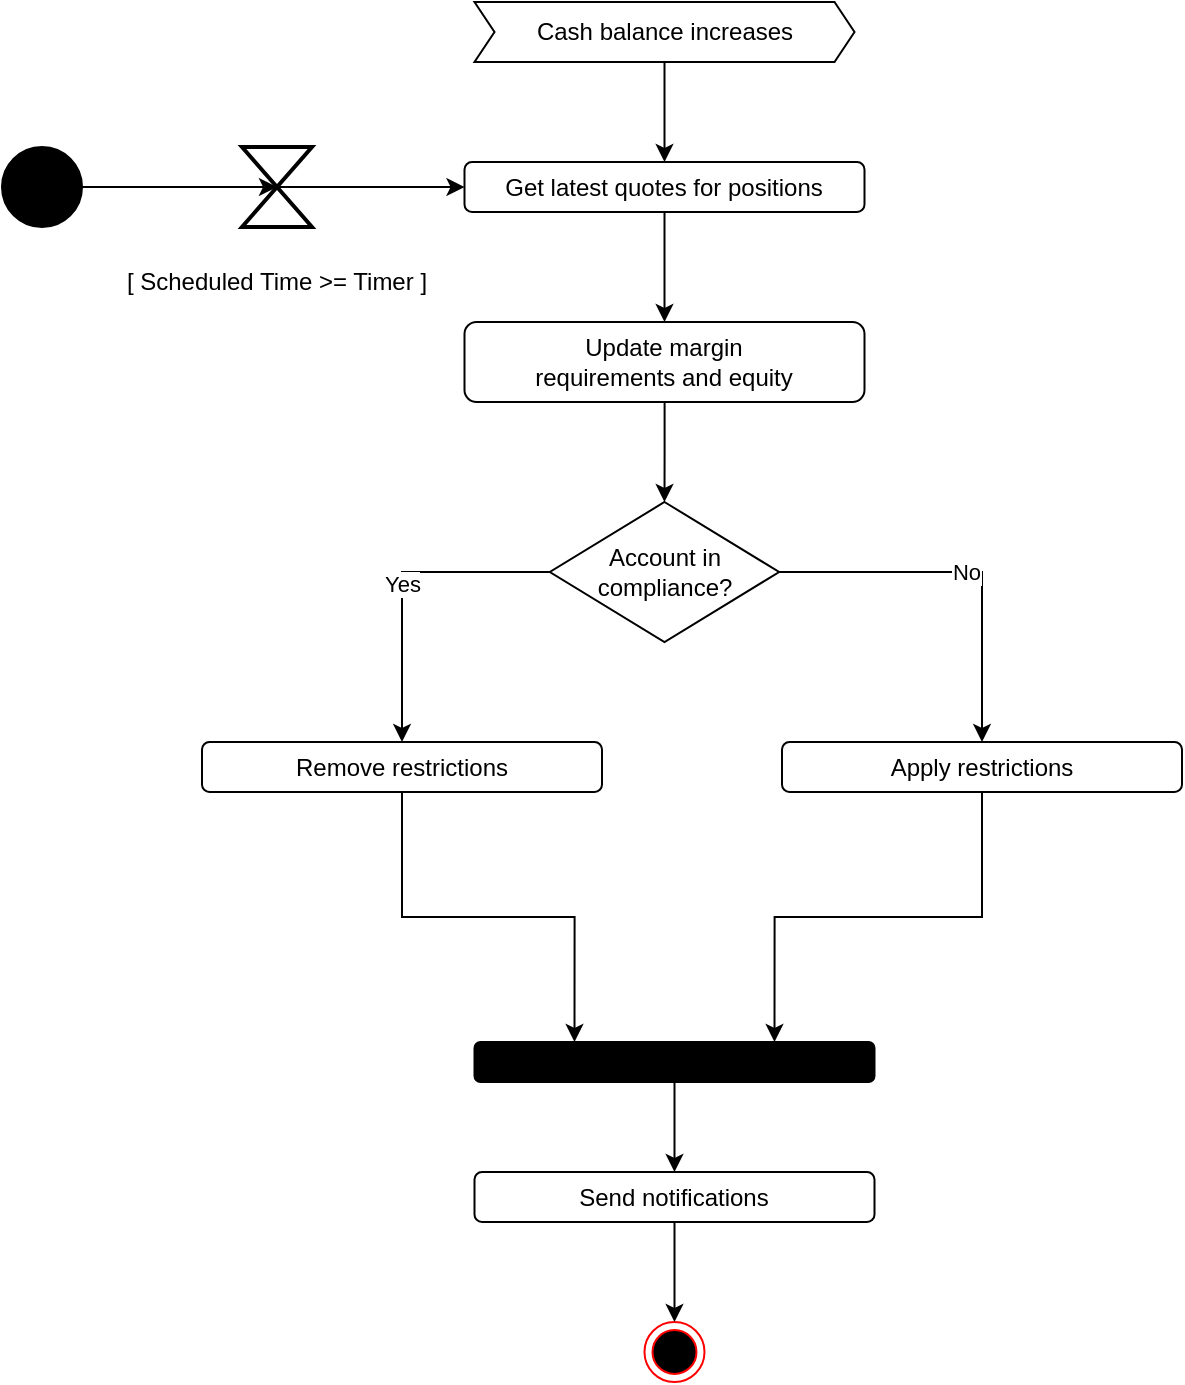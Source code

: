 <mxfile version="13.9.9" type="github">
  <diagram id="h0yh4uh9Ou2qqzZrw4VW" name="Page-1">
    <mxGraphModel dx="1038" dy="491" grid="1" gridSize="10" guides="1" tooltips="1" connect="1" arrows="1" fold="1" page="1" pageScale="1" pageWidth="850" pageHeight="1100" math="0" shadow="0">
      <root>
        <mxCell id="0" />
        <mxCell id="1" parent="0" />
        <mxCell id="OsMlclKe9sGLii8gvVtk-3" value="Yes" style="edgeStyle=orthogonalEdgeStyle;rounded=0;orthogonalLoop=1;jettySize=auto;html=1;entryX=0.5;entryY=0;entryDx=0;entryDy=0;" parent="1" edge="1">
          <mxGeometry relative="1" as="geometry">
            <mxPoint x="665" y="450" as="targetPoint" />
          </mxGeometry>
        </mxCell>
        <mxCell id="U1gIK-Ml1kVYt0ZC6_mx-13" style="edgeStyle=orthogonalEdgeStyle;rounded=0;orthogonalLoop=1;jettySize=auto;html=1;entryX=0.5;entryY=0;entryDx=0;entryDy=0;exitX=0.5;exitY=1;exitDx=0;exitDy=0;" parent="1" edge="1">
          <mxGeometry relative="1" as="geometry">
            <Array as="points" />
            <mxPoint x="220" y="420" as="sourcePoint" />
          </mxGeometry>
        </mxCell>
        <mxCell id="CvozXVyJyX2lD8ZnYhm1-27" value="" style="ellipse;html=1;shape=endState;fillColor=#000000;strokeColor=#ff0000;" parent="1" vertex="1">
          <mxGeometry x="411.25" y="690" width="30" height="30" as="geometry" />
        </mxCell>
        <mxCell id="VSlNwRkXBHqi9DPdbiYh-8" value="Yes" style="edgeStyle=orthogonalEdgeStyle;rounded=0;orthogonalLoop=1;jettySize=auto;html=1;exitX=0;exitY=0.5;exitDx=0;exitDy=0;" parent="1" source="CvozXVyJyX2lD8ZnYhm1-31" target="NJLehydsSoXbE_FqP2UY-3" edge="1">
          <mxGeometry relative="1" as="geometry" />
        </mxCell>
        <mxCell id="VSlNwRkXBHqi9DPdbiYh-9" value="No" style="edgeStyle=orthogonalEdgeStyle;rounded=0;orthogonalLoop=1;jettySize=auto;html=1;entryX=0.5;entryY=0;entryDx=0;entryDy=0;" parent="1" source="CvozXVyJyX2lD8ZnYhm1-31" target="CvozXVyJyX2lD8ZnYhm1-34" edge="1">
          <mxGeometry relative="1" as="geometry" />
        </mxCell>
        <mxCell id="CvozXVyJyX2lD8ZnYhm1-31" value="Account in compliance?" style="rhombus;whiteSpace=wrap;html=1;" parent="1" vertex="1">
          <mxGeometry x="363.93" y="280" width="114.63" height="70" as="geometry" />
        </mxCell>
        <mxCell id="CvozXVyJyX2lD8ZnYhm1-36" style="edgeStyle=orthogonalEdgeStyle;rounded=0;orthogonalLoop=1;jettySize=auto;html=1;entryX=0.5;entryY=0;entryDx=0;entryDy=0;exitX=0.5;exitY=1;exitDx=0;exitDy=0;" parent="1" source="VSlNwRkXBHqi9DPdbiYh-6" target="CvozXVyJyX2lD8ZnYhm1-27" edge="1">
          <mxGeometry relative="1" as="geometry" />
        </mxCell>
        <mxCell id="NJLehydsSoXbE_FqP2UY-7" style="edgeStyle=orthogonalEdgeStyle;rounded=0;orthogonalLoop=1;jettySize=auto;html=1;exitX=0.5;exitY=1;exitDx=0;exitDy=0;entryX=1;entryY=0.75;entryDx=0;entryDy=0;" parent="1" source="CvozXVyJyX2lD8ZnYhm1-34" target="NJLehydsSoXbE_FqP2UY-6" edge="1">
          <mxGeometry relative="1" as="geometry" />
        </mxCell>
        <mxCell id="CvozXVyJyX2lD8ZnYhm1-34" value="Apply restrictions" style="rounded=1;whiteSpace=wrap;html=1;fillColor=#FFFFFF;" parent="1" vertex="1">
          <mxGeometry x="480" y="400" width="200" height="25" as="geometry" />
        </mxCell>
        <mxCell id="VSlNwRkXBHqi9DPdbiYh-3" style="edgeStyle=orthogonalEdgeStyle;rounded=0;orthogonalLoop=1;jettySize=auto;html=1;entryX=0.5;entryY=0;entryDx=0;entryDy=0;" parent="1" source="VSlNwRkXBHqi9DPdbiYh-4" target="CvozXVyJyX2lD8ZnYhm1-31" edge="1">
          <mxGeometry relative="1" as="geometry">
            <mxPoint x="421.25" y="280" as="targetPoint" />
          </mxGeometry>
        </mxCell>
        <mxCell id="VSlNwRkXBHqi9DPdbiYh-1" value="Get latest quotes for positions" style="rounded=1;whiteSpace=wrap;html=1;fillColor=#FFFFFF;" parent="1" vertex="1">
          <mxGeometry x="321.25" y="110" width="200" height="25" as="geometry" />
        </mxCell>
        <mxCell id="VSlNwRkXBHqi9DPdbiYh-4" value="Update margin &lt;br&gt;requirements&amp;nbsp;and equity" style="rounded=1;whiteSpace=wrap;html=1;fillColor=#FFFFFF;" parent="1" vertex="1">
          <mxGeometry x="321.25" y="190" width="200" height="40" as="geometry" />
        </mxCell>
        <mxCell id="VSlNwRkXBHqi9DPdbiYh-5" style="edgeStyle=orthogonalEdgeStyle;rounded=0;orthogonalLoop=1;jettySize=auto;html=1;entryX=0.5;entryY=0;entryDx=0;entryDy=0;" parent="1" source="VSlNwRkXBHqi9DPdbiYh-1" target="VSlNwRkXBHqi9DPdbiYh-4" edge="1">
          <mxGeometry relative="1" as="geometry">
            <mxPoint x="421.25" y="145" as="sourcePoint" />
            <mxPoint x="421.25" y="260" as="targetPoint" />
          </mxGeometry>
        </mxCell>
        <mxCell id="VSlNwRkXBHqi9DPdbiYh-6" value="Send notifications" style="rounded=1;whiteSpace=wrap;html=1;fillColor=#FFFFFF;" parent="1" vertex="1">
          <mxGeometry x="326.25" y="615" width="200" height="25" as="geometry" />
        </mxCell>
        <mxCell id="NJLehydsSoXbE_FqP2UY-2" style="edgeStyle=orthogonalEdgeStyle;rounded=0;orthogonalLoop=1;jettySize=auto;html=1;" parent="1" source="NJLehydsSoXbE_FqP2UY-1" target="VSlNwRkXBHqi9DPdbiYh-1" edge="1">
          <mxGeometry relative="1" as="geometry" />
        </mxCell>
        <mxCell id="NJLehydsSoXbE_FqP2UY-1" value="Cash balance increases" style="html=1;shadow=0;dashed=0;align=center;verticalAlign=middle;shape=mxgraph.arrows2.arrow;dy=0;dx=10;notch=10;" parent="1" vertex="1">
          <mxGeometry x="326.25" y="30" width="190" height="30" as="geometry" />
        </mxCell>
        <mxCell id="NJLehydsSoXbE_FqP2UY-5" style="edgeStyle=orthogonalEdgeStyle;rounded=0;orthogonalLoop=1;jettySize=auto;html=1;exitX=0.5;exitY=1;exitDx=0;exitDy=0;entryX=1;entryY=0.25;entryDx=0;entryDy=0;" parent="1" source="NJLehydsSoXbE_FqP2UY-3" target="NJLehydsSoXbE_FqP2UY-6" edge="1">
          <mxGeometry relative="1" as="geometry">
            <mxPoint x="510" y="330" as="targetPoint" />
          </mxGeometry>
        </mxCell>
        <mxCell id="NJLehydsSoXbE_FqP2UY-3" value="Remove restrictions" style="rounded=1;whiteSpace=wrap;html=1;fillColor=#FFFFFF;" parent="1" vertex="1">
          <mxGeometry x="190" y="400" width="200" height="25" as="geometry" />
        </mxCell>
        <mxCell id="NJLehydsSoXbE_FqP2UY-6" value="" style="rounded=1;whiteSpace=wrap;html=1;fillColor=#000000;rotation=-90;" parent="1" vertex="1">
          <mxGeometry x="416.25" y="460" width="20" height="200" as="geometry" />
        </mxCell>
        <mxCell id="NJLehydsSoXbE_FqP2UY-8" style="edgeStyle=orthogonalEdgeStyle;rounded=0;orthogonalLoop=1;jettySize=auto;html=1;entryX=0.5;entryY=0;entryDx=0;entryDy=0;exitX=0;exitY=0.5;exitDx=0;exitDy=0;" parent="1" source="NJLehydsSoXbE_FqP2UY-6" target="VSlNwRkXBHqi9DPdbiYh-6" edge="1">
          <mxGeometry relative="1" as="geometry">
            <mxPoint x="585" y="480" as="sourcePoint" />
            <mxPoint x="615" y="460" as="targetPoint" />
          </mxGeometry>
        </mxCell>
        <mxCell id="OouD6I3U7f3vESM8vOfz-3" style="edgeStyle=orthogonalEdgeStyle;rounded=0;orthogonalLoop=1;jettySize=auto;html=1;exitX=1;exitY=0.5;exitDx=0;exitDy=0;entryX=0.5;entryY=0.5;entryDx=0;entryDy=0;entryPerimeter=0;" edge="1" parent="1" source="OouD6I3U7f3vESM8vOfz-1" target="OouD6I3U7f3vESM8vOfz-2">
          <mxGeometry relative="1" as="geometry" />
        </mxCell>
        <mxCell id="OouD6I3U7f3vESM8vOfz-1" value="" style="ellipse;whiteSpace=wrap;html=1;aspect=fixed;fillColor=#000000;" vertex="1" parent="1">
          <mxGeometry x="90" y="102.5" width="40" height="40" as="geometry" />
        </mxCell>
        <mxCell id="OouD6I3U7f3vESM8vOfz-4" style="edgeStyle=orthogonalEdgeStyle;rounded=0;orthogonalLoop=1;jettySize=auto;html=1;exitX=0.5;exitY=0.5;exitDx=0;exitDy=0;exitPerimeter=0;entryX=0;entryY=0.5;entryDx=0;entryDy=0;" edge="1" parent="1" source="OouD6I3U7f3vESM8vOfz-2" target="VSlNwRkXBHqi9DPdbiYh-1">
          <mxGeometry relative="1" as="geometry" />
        </mxCell>
        <mxCell id="OouD6I3U7f3vESM8vOfz-2" value="" style="html=1;shape=mxgraph.sysml.timeEvent;strokeWidth=2;verticalLabelPosition=bottom;verticalAlignment=top;" vertex="1" parent="1">
          <mxGeometry x="210" y="102.5" width="35" height="40" as="geometry" />
        </mxCell>
        <mxCell id="OouD6I3U7f3vESM8vOfz-5" value="[ Scheduled Time &amp;gt;= Timer ]" style="text;html=1;strokeColor=none;fillColor=none;align=center;verticalAlign=middle;whiteSpace=wrap;rounded=0;" vertex="1" parent="1">
          <mxGeometry x="145" y="160" width="165" height="20" as="geometry" />
        </mxCell>
      </root>
    </mxGraphModel>
  </diagram>
</mxfile>

